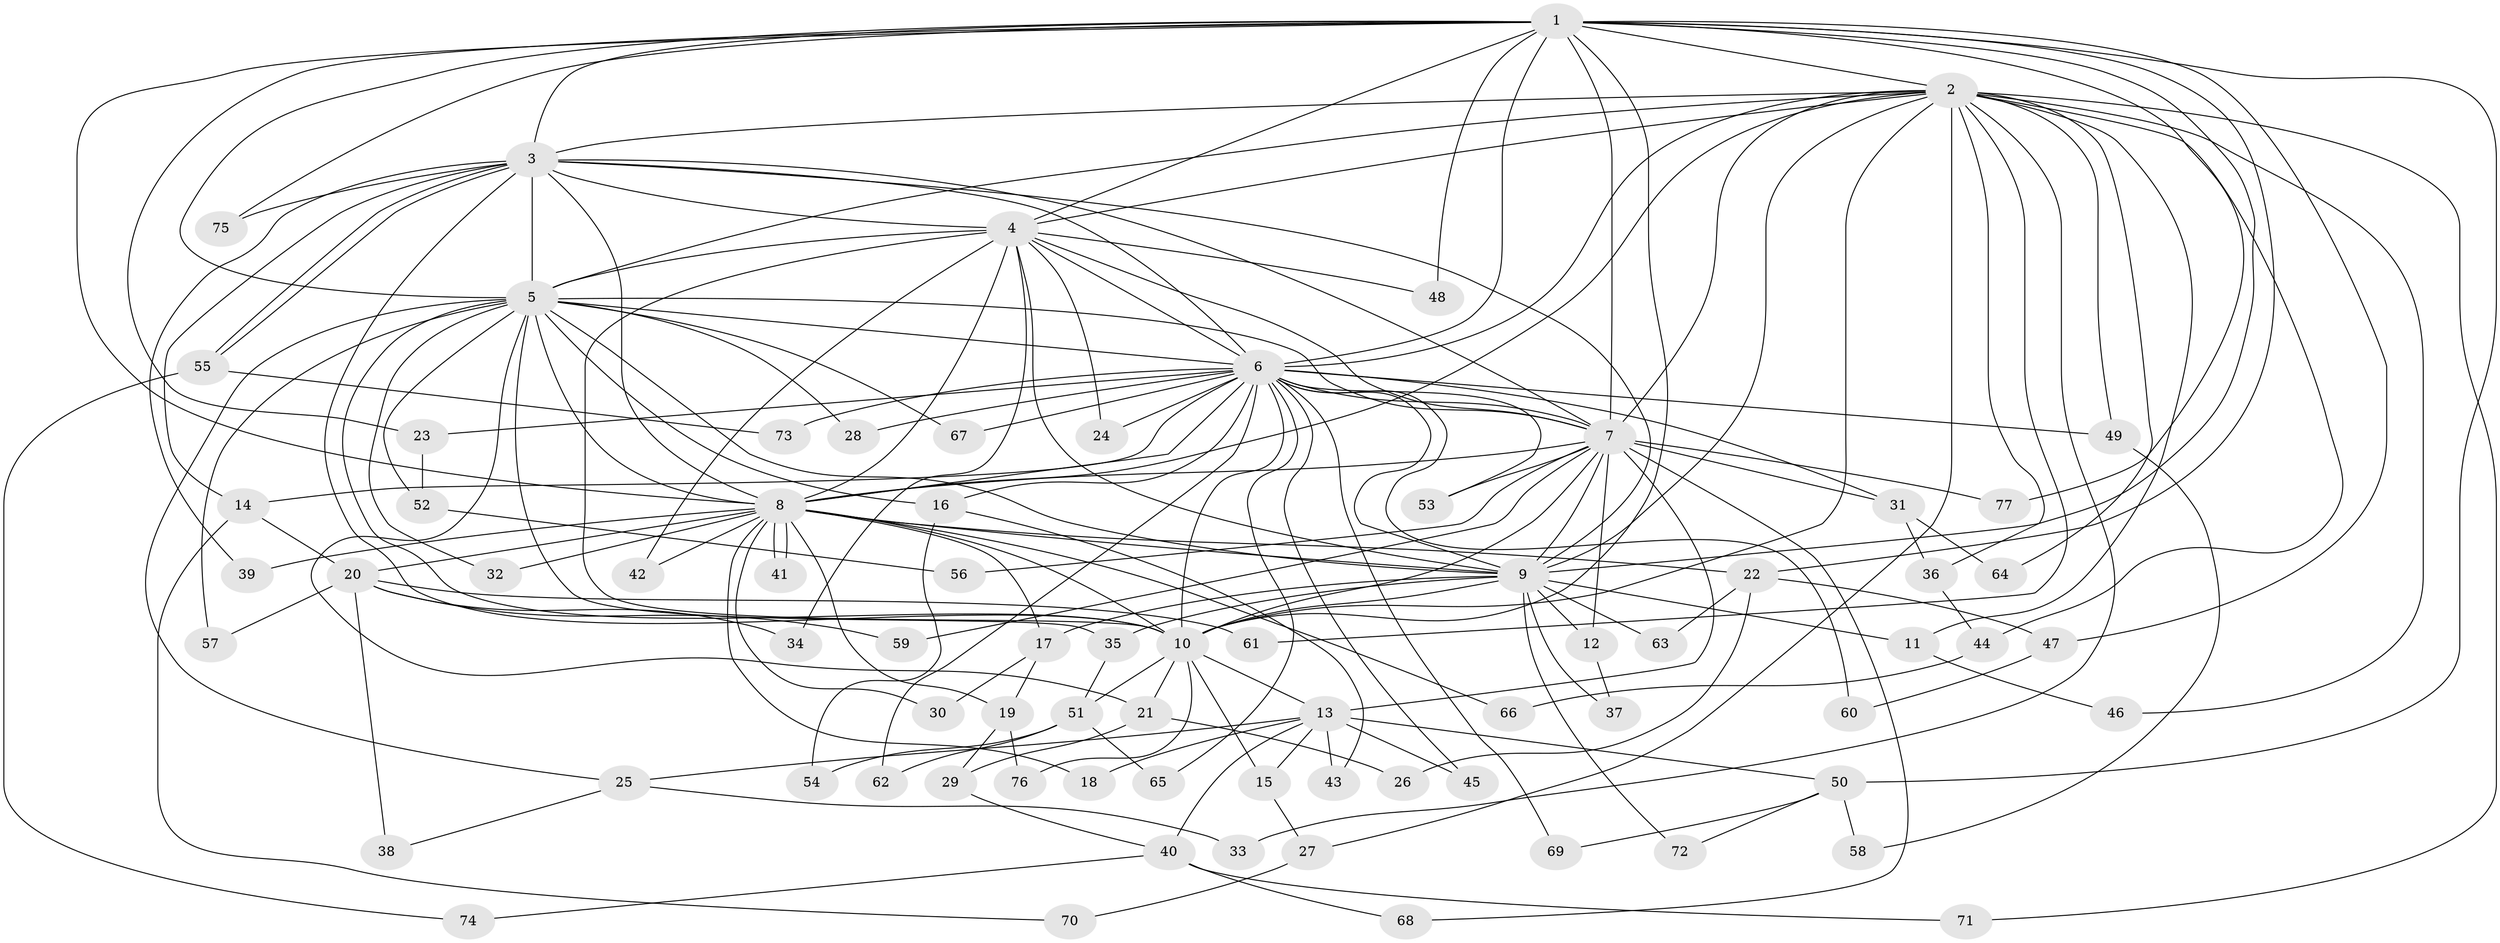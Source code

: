 // coarse degree distribution, {1: 0.391304347826087, 2: 0.391304347826087, 3: 0.08695652173913043, 9: 0.043478260869565216, 17: 0.043478260869565216, 7: 0.043478260869565216}
// Generated by graph-tools (version 1.1) at 2025/48/03/04/25 21:48:53]
// undirected, 77 vertices, 179 edges
graph export_dot {
graph [start="1"]
  node [color=gray90,style=filled];
  1;
  2;
  3;
  4;
  5;
  6;
  7;
  8;
  9;
  10;
  11;
  12;
  13;
  14;
  15;
  16;
  17;
  18;
  19;
  20;
  21;
  22;
  23;
  24;
  25;
  26;
  27;
  28;
  29;
  30;
  31;
  32;
  33;
  34;
  35;
  36;
  37;
  38;
  39;
  40;
  41;
  42;
  43;
  44;
  45;
  46;
  47;
  48;
  49;
  50;
  51;
  52;
  53;
  54;
  55;
  56;
  57;
  58;
  59;
  60;
  61;
  62;
  63;
  64;
  65;
  66;
  67;
  68;
  69;
  70;
  71;
  72;
  73;
  74;
  75;
  76;
  77;
  1 -- 2;
  1 -- 3;
  1 -- 4;
  1 -- 5;
  1 -- 6;
  1 -- 7;
  1 -- 8;
  1 -- 9;
  1 -- 10;
  1 -- 22;
  1 -- 23;
  1 -- 47;
  1 -- 48;
  1 -- 50;
  1 -- 75;
  1 -- 77;
  2 -- 3;
  2 -- 4;
  2 -- 5;
  2 -- 6;
  2 -- 7;
  2 -- 8;
  2 -- 9;
  2 -- 10;
  2 -- 11;
  2 -- 27;
  2 -- 33;
  2 -- 36;
  2 -- 44;
  2 -- 46;
  2 -- 49;
  2 -- 61;
  2 -- 64;
  2 -- 71;
  3 -- 4;
  3 -- 5;
  3 -- 6;
  3 -- 7;
  3 -- 8;
  3 -- 9;
  3 -- 10;
  3 -- 14;
  3 -- 39;
  3 -- 55;
  3 -- 55;
  3 -- 75;
  4 -- 5;
  4 -- 6;
  4 -- 7;
  4 -- 8;
  4 -- 9;
  4 -- 10;
  4 -- 24;
  4 -- 34;
  4 -- 42;
  4 -- 48;
  5 -- 6;
  5 -- 7;
  5 -- 8;
  5 -- 9;
  5 -- 10;
  5 -- 16;
  5 -- 21;
  5 -- 25;
  5 -- 28;
  5 -- 32;
  5 -- 35;
  5 -- 52;
  5 -- 57;
  5 -- 67;
  6 -- 7;
  6 -- 8;
  6 -- 9;
  6 -- 10;
  6 -- 14;
  6 -- 16;
  6 -- 23;
  6 -- 24;
  6 -- 28;
  6 -- 31;
  6 -- 45;
  6 -- 49;
  6 -- 53;
  6 -- 60;
  6 -- 62;
  6 -- 65;
  6 -- 67;
  6 -- 69;
  6 -- 73;
  7 -- 8;
  7 -- 9;
  7 -- 10;
  7 -- 12;
  7 -- 13;
  7 -- 31;
  7 -- 53;
  7 -- 56;
  7 -- 59;
  7 -- 68;
  7 -- 77;
  8 -- 9;
  8 -- 10;
  8 -- 17;
  8 -- 18;
  8 -- 19;
  8 -- 20;
  8 -- 22;
  8 -- 30;
  8 -- 32;
  8 -- 39;
  8 -- 41;
  8 -- 41;
  8 -- 42;
  8 -- 66;
  9 -- 10;
  9 -- 11;
  9 -- 12;
  9 -- 17;
  9 -- 35;
  9 -- 37;
  9 -- 63;
  9 -- 72;
  10 -- 13;
  10 -- 15;
  10 -- 21;
  10 -- 51;
  10 -- 76;
  11 -- 46;
  12 -- 37;
  13 -- 15;
  13 -- 18;
  13 -- 25;
  13 -- 40;
  13 -- 43;
  13 -- 45;
  13 -- 50;
  14 -- 20;
  14 -- 70;
  15 -- 27;
  16 -- 43;
  16 -- 54;
  17 -- 19;
  17 -- 30;
  19 -- 29;
  19 -- 76;
  20 -- 34;
  20 -- 38;
  20 -- 57;
  20 -- 59;
  20 -- 61;
  21 -- 26;
  21 -- 29;
  22 -- 26;
  22 -- 47;
  22 -- 63;
  23 -- 52;
  25 -- 33;
  25 -- 38;
  27 -- 70;
  29 -- 40;
  31 -- 36;
  31 -- 64;
  35 -- 51;
  36 -- 44;
  40 -- 68;
  40 -- 71;
  40 -- 74;
  44 -- 66;
  47 -- 60;
  49 -- 58;
  50 -- 58;
  50 -- 69;
  50 -- 72;
  51 -- 54;
  51 -- 62;
  51 -- 65;
  52 -- 56;
  55 -- 73;
  55 -- 74;
}
